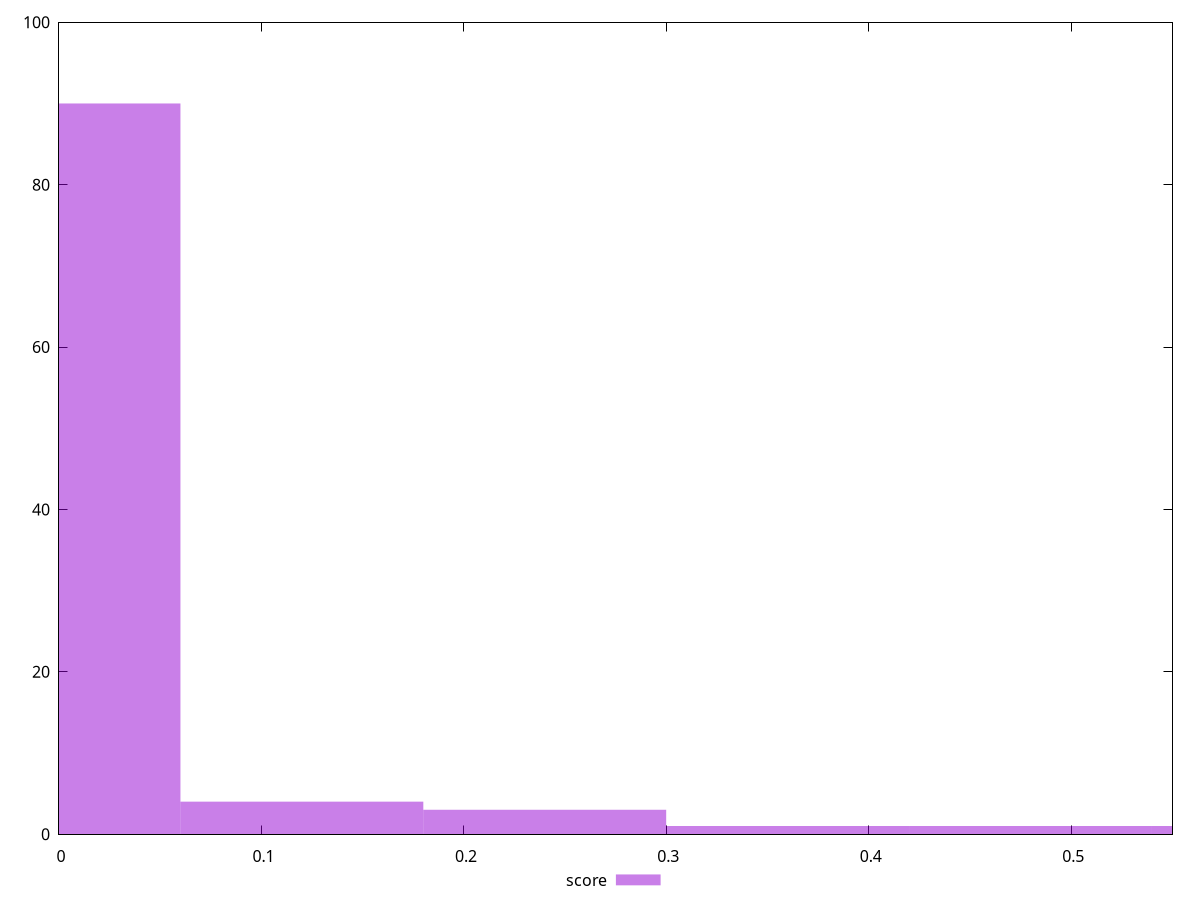 reset

$score <<EOF
0 90
0.4798639574442631 1
0.3598979680831973 1
0.11996598936106577 4
0.23993197872213154 3
0.5998299468053289 1
EOF

set key outside below
set boxwidth 0.11996598936106577
set xrange [0:0.55]
set yrange [0:100]
set trange [0:100]
set style fill transparent solid 0.5 noborder
set terminal svg size 640, 490 enhanced background rgb 'white'
set output "report_00015_2021-02-09T16-11-33.973Z/estimated-input-latency/samples/pages/score/histogram.svg"

plot $score title "score" with boxes

reset
